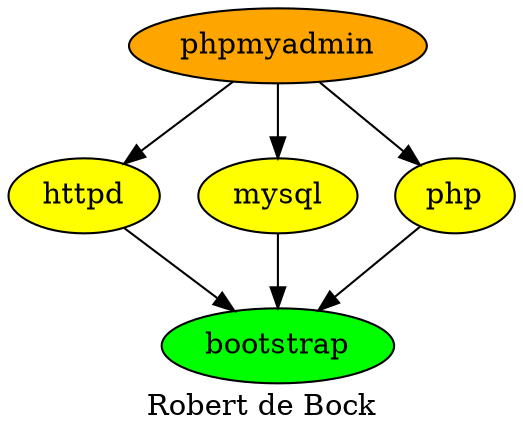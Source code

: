 digraph PhiloDilemma {
  label = "Robert de Bock" ;
  overlap=false
  {
    bootstrap [fillcolor=green style=filled]
    httpd [fillcolor=yellow style=filled]
    mysql [fillcolor=yellow style=filled]
    php [fillcolor=yellow style=filled]
    phpmyadmin [fillcolor=orange style=filled penwidt=3]
  }
  phpmyadmin -> {httpd mysql php}
  {httpd mysql php} -> bootstrap
}
